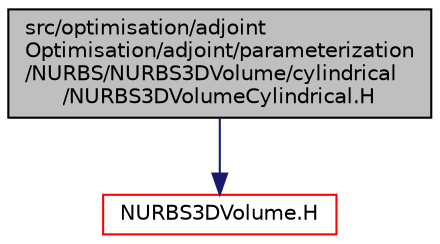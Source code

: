 digraph "src/optimisation/adjointOptimisation/adjoint/parameterization/NURBS/NURBS3DVolume/cylindrical/NURBS3DVolumeCylindrical.H"
{
  bgcolor="transparent";
  edge [fontname="Helvetica",fontsize="10",labelfontname="Helvetica",labelfontsize="10"];
  node [fontname="Helvetica",fontsize="10",shape=record];
  Node1 [label="src/optimisation/adjoint\lOptimisation/adjoint/parameterization\l/NURBS/NURBS3DVolume/cylindrical\l/NURBS3DVolumeCylindrical.H",height=0.2,width=0.4,color="black", fillcolor="grey75", style="filled" fontcolor="black"];
  Node1 -> Node2 [color="midnightblue",fontsize="10",style="solid",fontname="Helvetica"];
  Node2 [label="NURBS3DVolume.H",height=0.2,width=0.4,color="red",URL="$NURBS3DVolume_8H.html"];
}
